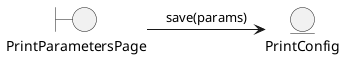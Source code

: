 @startuml
skinparam backgroundColor transparent
boundary PrintParametersPage
entity PrintConfig

(PrintParametersPage) -> (PrintConfig): save(params)
@enduml
